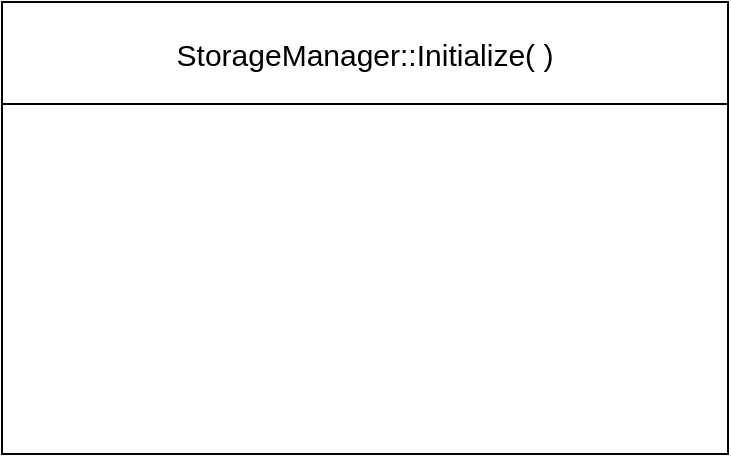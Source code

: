 <mxfile version="20.6.0" type="github">
  <diagram id="GQswBAs9rWUTwK8a14QV" name="第 1 页">
    <mxGraphModel dx="1018" dy="659" grid="0" gridSize="10" guides="1" tooltips="1" connect="1" arrows="1" fold="1" page="1" pageScale="1" pageWidth="3300" pageHeight="4681" math="0" shadow="0">
      <root>
        <mxCell id="0" />
        <mxCell id="1" parent="0" />
        <mxCell id="OjtDRb3r2wVRJjBGD-eC-1" value="&lt;font style=&quot;font-size: 15px;&quot;&gt;StorageManager::Initialize( )&lt;/font&gt;" style="rounded=0;whiteSpace=wrap;html=1;" vertex="1" parent="1">
          <mxGeometry x="134" y="159" width="363" height="51" as="geometry" />
        </mxCell>
        <mxCell id="OjtDRb3r2wVRJjBGD-eC-2" value="" style="rounded=0;whiteSpace=wrap;html=1;fontSize=15;" vertex="1" parent="1">
          <mxGeometry x="134" y="210" width="363" height="175" as="geometry" />
        </mxCell>
      </root>
    </mxGraphModel>
  </diagram>
</mxfile>
